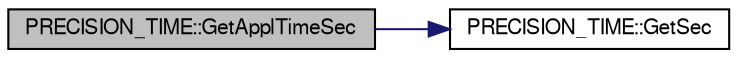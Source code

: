 digraph "PRECISION_TIME::GetApplTimeSec"
{
  bgcolor="transparent";
  edge [fontname="FreeSans",fontsize="10",labelfontname="FreeSans",labelfontsize="10"];
  node [fontname="FreeSans",fontsize="10",shape=record];
  rankdir="LR";
  Node1 [label="PRECISION_TIME::GetApplTimeSec",height=0.2,width=0.4,color="black", fillcolor="grey75", style="filled" fontcolor="black"];
  Node1 -> Node2 [color="midnightblue",fontsize="10",style="solid",fontname="FreeSans"];
  Node2 [label="PRECISION_TIME::GetSec",height=0.2,width=0.4,color="black",URL="$classPRECISION__TIME.html#acf85ecfb077082208f6784370238a406"];
}
